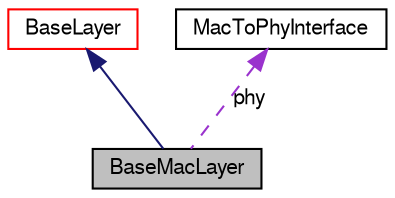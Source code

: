 digraph G
{
  edge [fontname="FreeSans",fontsize="10",labelfontname="FreeSans",labelfontsize="10"];
  node [fontname="FreeSans",fontsize="10",shape=record];
  Node1 [label="BaseMacLayer",height=0.2,width=0.4,color="black", fillcolor="grey75", style="filled" fontcolor="black"];
  Node2 -> Node1 [dir=back,color="midnightblue",fontsize="10",style="solid",fontname="FreeSans"];
  Node2 [label="BaseLayer",height=0.2,width=0.4,color="red", fillcolor="white", style="filled",URL="$a00023.html",tooltip="A very simple layer template."];
  Node3 -> Node1 [dir=back,color="darkorchid3",fontsize="10",style="dashed",label="phy",fontname="FreeSans"];
  Node3 [label="MacToPhyInterface",height=0.2,width=0.4,color="black", fillcolor="white", style="filled",URL="$a00124.html",tooltip="Defines the methods provided by the phy to the mac layer."];
}
